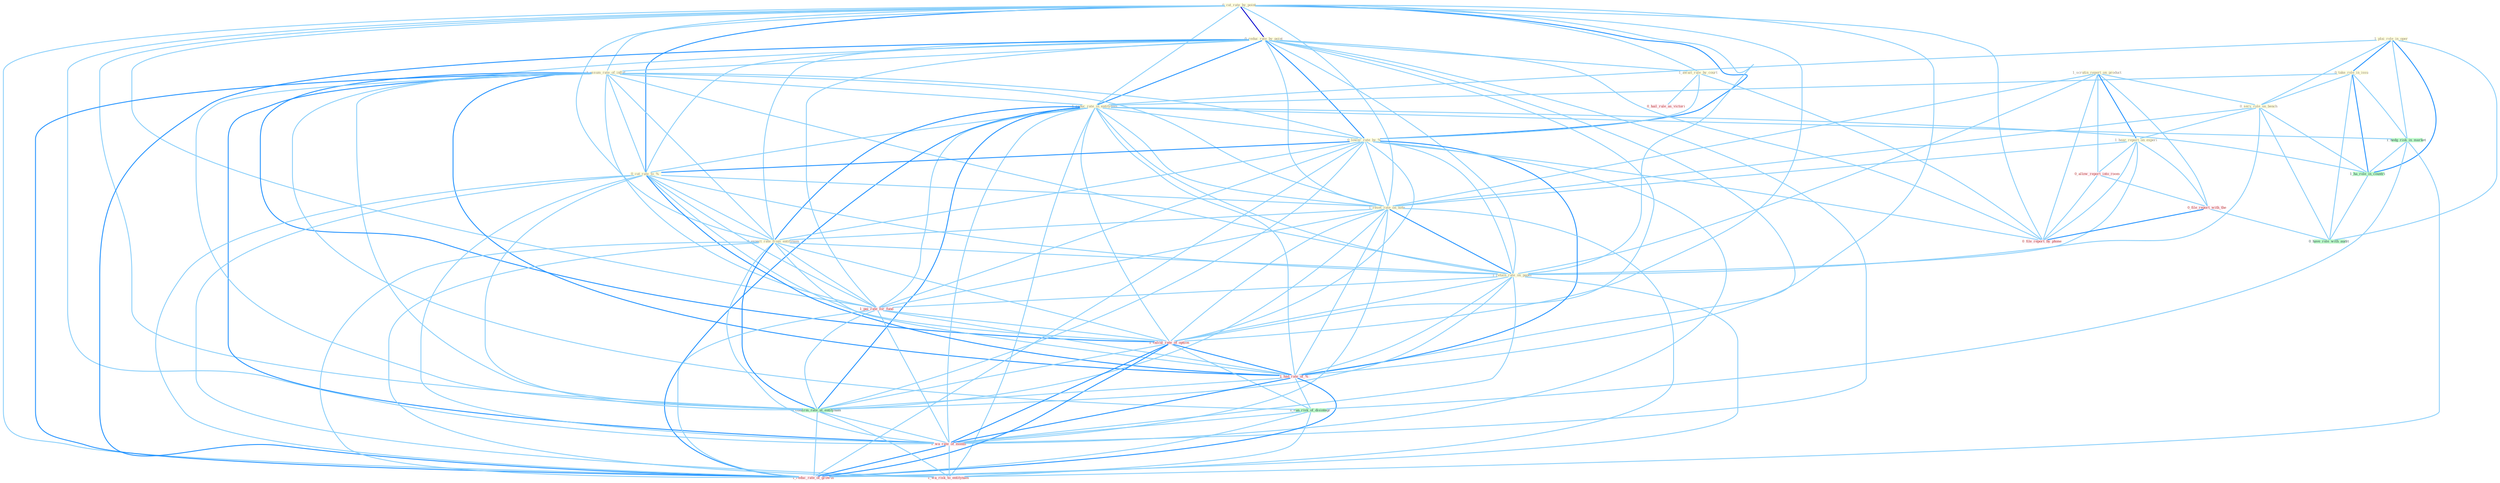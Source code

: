 Graph G{ 
    node
    [shape=polygon,style=filled,width=.5,height=.06,color="#BDFCC9",fixedsize=true,fontsize=4,
    fontcolor="#2f4f4f"];
    {node
    [color="#ffffe0", fontcolor="#8b7d6b"] "0_cut_rate_by_point " "0_reduc_rate_by_point " "1_plai_role_in_oper " "0_take_role_in_issu " "1_assum_rate_of_inflat " "1_scrutin_report_on_product " "0_serv_role_on_bench " "1_await_rule_by_court " "1_hear_report_on_experi " "1_reduc_rate_in_entitynam " "0_lower_rate_by_% " "0_cut_rate_to_% " "1_reset_rate_on_note " "0_expect_rate_from_entitynam " "1_retain_rate_on_paper "}
{node [color="#fff0f5", fontcolor="#b22222"] "1_pai_rate_for_fund " "0_allow_report_into_room " "0_file_report_with_the " "0_hail_rule_as_victori " "1_calcul_rate_of_option " "1_had_rate_of_% " "0_file_report_by_phone " "1_wa_rate_of_month " "1_wa_risk_to_entitynam " "1_reduc_rate_of_growth "}
edge [color="#B0E2FF"];

	"0_cut_rate_by_point " -- "0_reduc_rate_by_point " [w="3", color="#0000cd" , len=0.6];
	"0_cut_rate_by_point " -- "1_assum_rate_of_inflat " [w="1", color="#87cefa" ];
	"0_cut_rate_by_point " -- "1_await_rule_by_court " [w="1", color="#87cefa" ];
	"0_cut_rate_by_point " -- "1_reduc_rate_in_entitynam " [w="1", color="#87cefa" ];
	"0_cut_rate_by_point " -- "0_lower_rate_by_% " [w="2", color="#1e90ff" , len=0.8];
	"0_cut_rate_by_point " -- "0_cut_rate_to_% " [w="2", color="#1e90ff" , len=0.8];
	"0_cut_rate_by_point " -- "1_reset_rate_on_note " [w="1", color="#87cefa" ];
	"0_cut_rate_by_point " -- "0_expect_rate_from_entitynam " [w="1", color="#87cefa" ];
	"0_cut_rate_by_point " -- "1_retain_rate_on_paper " [w="1", color="#87cefa" ];
	"0_cut_rate_by_point " -- "1_pai_rate_for_fund " [w="1", color="#87cefa" ];
	"0_cut_rate_by_point " -- "1_calcul_rate_of_option " [w="1", color="#87cefa" ];
	"0_cut_rate_by_point " -- "1_had_rate_of_% " [w="1", color="#87cefa" ];
	"0_cut_rate_by_point " -- "0_confirm_rate_at_entitynam " [w="1", color="#87cefa" ];
	"0_cut_rate_by_point " -- "0_file_report_by_phone " [w="1", color="#87cefa" ];
	"0_cut_rate_by_point " -- "1_wa_rate_of_month " [w="1", color="#87cefa" ];
	"0_cut_rate_by_point " -- "1_reduc_rate_of_growth " [w="1", color="#87cefa" ];
	"0_reduc_rate_by_point " -- "1_assum_rate_of_inflat " [w="1", color="#87cefa" ];
	"0_reduc_rate_by_point " -- "1_await_rule_by_court " [w="1", color="#87cefa" ];
	"0_reduc_rate_by_point " -- "1_reduc_rate_in_entitynam " [w="2", color="#1e90ff" , len=0.8];
	"0_reduc_rate_by_point " -- "0_lower_rate_by_% " [w="2", color="#1e90ff" , len=0.8];
	"0_reduc_rate_by_point " -- "0_cut_rate_to_% " [w="1", color="#87cefa" ];
	"0_reduc_rate_by_point " -- "1_reset_rate_on_note " [w="1", color="#87cefa" ];
	"0_reduc_rate_by_point " -- "0_expect_rate_from_entitynam " [w="1", color="#87cefa" ];
	"0_reduc_rate_by_point " -- "1_retain_rate_on_paper " [w="1", color="#87cefa" ];
	"0_reduc_rate_by_point " -- "1_pai_rate_for_fund " [w="1", color="#87cefa" ];
	"0_reduc_rate_by_point " -- "1_calcul_rate_of_option " [w="1", color="#87cefa" ];
	"0_reduc_rate_by_point " -- "1_had_rate_of_% " [w="1", color="#87cefa" ];
	"0_reduc_rate_by_point " -- "0_confirm_rate_at_entitynam " [w="1", color="#87cefa" ];
	"0_reduc_rate_by_point " -- "0_file_report_by_phone " [w="1", color="#87cefa" ];
	"0_reduc_rate_by_point " -- "1_wa_rate_of_month " [w="1", color="#87cefa" ];
	"0_reduc_rate_by_point " -- "1_reduc_rate_of_growth " [w="2", color="#1e90ff" , len=0.8];
	"1_plai_role_in_oper " -- "0_take_role_in_issu " [w="2", color="#1e90ff" , len=0.8];
	"1_plai_role_in_oper " -- "0_serv_role_on_bench " [w="1", color="#87cefa" ];
	"1_plai_role_in_oper " -- "1_reduc_rate_in_entitynam " [w="1", color="#87cefa" ];
	"1_plai_role_in_oper " -- "1_hedg_risk_in_market " [w="1", color="#87cefa" ];
	"1_plai_role_in_oper " -- "1_ha_role_in_countri " [w="2", color="#1e90ff" , len=0.8];
	"1_plai_role_in_oper " -- "0_have_role_with_audit " [w="1", color="#87cefa" ];
	"0_take_role_in_issu " -- "0_serv_role_on_bench " [w="1", color="#87cefa" ];
	"0_take_role_in_issu " -- "1_reduc_rate_in_entitynam " [w="1", color="#87cefa" ];
	"0_take_role_in_issu " -- "1_hedg_risk_in_market " [w="1", color="#87cefa" ];
	"0_take_role_in_issu " -- "1_ha_role_in_countri " [w="2", color="#1e90ff" , len=0.8];
	"0_take_role_in_issu " -- "0_have_role_with_audit " [w="1", color="#87cefa" ];
	"1_assum_rate_of_inflat " -- "1_reduc_rate_in_entitynam " [w="1", color="#87cefa" ];
	"1_assum_rate_of_inflat " -- "0_lower_rate_by_% " [w="1", color="#87cefa" ];
	"1_assum_rate_of_inflat " -- "0_cut_rate_to_% " [w="1", color="#87cefa" ];
	"1_assum_rate_of_inflat " -- "1_reset_rate_on_note " [w="1", color="#87cefa" ];
	"1_assum_rate_of_inflat " -- "0_expect_rate_from_entitynam " [w="1", color="#87cefa" ];
	"1_assum_rate_of_inflat " -- "1_retain_rate_on_paper " [w="1", color="#87cefa" ];
	"1_assum_rate_of_inflat " -- "1_pai_rate_for_fund " [w="1", color="#87cefa" ];
	"1_assum_rate_of_inflat " -- "1_calcul_rate_of_option " [w="2", color="#1e90ff" , len=0.8];
	"1_assum_rate_of_inflat " -- "1_had_rate_of_% " [w="2", color="#1e90ff" , len=0.8];
	"1_assum_rate_of_inflat " -- "0_confirm_rate_at_entitynam " [w="1", color="#87cefa" ];
	"1_assum_rate_of_inflat " -- "1_run_risk_of_disintegr " [w="1", color="#87cefa" ];
	"1_assum_rate_of_inflat " -- "1_wa_rate_of_month " [w="2", color="#1e90ff" , len=0.8];
	"1_assum_rate_of_inflat " -- "1_reduc_rate_of_growth " [w="2", color="#1e90ff" , len=0.8];
	"1_scrutin_report_on_product " -- "0_serv_role_on_bench " [w="1", color="#87cefa" ];
	"1_scrutin_report_on_product " -- "1_hear_report_on_experi " [w="2", color="#1e90ff" , len=0.8];
	"1_scrutin_report_on_product " -- "1_reset_rate_on_note " [w="1", color="#87cefa" ];
	"1_scrutin_report_on_product " -- "1_retain_rate_on_paper " [w="1", color="#87cefa" ];
	"1_scrutin_report_on_product " -- "0_allow_report_into_room " [w="1", color="#87cefa" ];
	"1_scrutin_report_on_product " -- "0_file_report_with_the " [w="1", color="#87cefa" ];
	"1_scrutin_report_on_product " -- "0_file_report_by_phone " [w="1", color="#87cefa" ];
	"0_serv_role_on_bench " -- "1_hear_report_on_experi " [w="1", color="#87cefa" ];
	"0_serv_role_on_bench " -- "1_reset_rate_on_note " [w="1", color="#87cefa" ];
	"0_serv_role_on_bench " -- "1_retain_rate_on_paper " [w="1", color="#87cefa" ];
	"0_serv_role_on_bench " -- "1_ha_role_in_countri " [w="1", color="#87cefa" ];
	"0_serv_role_on_bench " -- "0_have_role_with_audit " [w="1", color="#87cefa" ];
	"1_await_rule_by_court " -- "0_lower_rate_by_% " [w="1", color="#87cefa" ];
	"1_await_rule_by_court " -- "0_hail_rule_as_victori " [w="1", color="#87cefa" ];
	"1_await_rule_by_court " -- "0_file_report_by_phone " [w="1", color="#87cefa" ];
	"1_hear_report_on_experi " -- "1_reset_rate_on_note " [w="1", color="#87cefa" ];
	"1_hear_report_on_experi " -- "1_retain_rate_on_paper " [w="1", color="#87cefa" ];
	"1_hear_report_on_experi " -- "0_allow_report_into_room " [w="1", color="#87cefa" ];
	"1_hear_report_on_experi " -- "0_file_report_with_the " [w="1", color="#87cefa" ];
	"1_hear_report_on_experi " -- "0_file_report_by_phone " [w="1", color="#87cefa" ];
	"1_reduc_rate_in_entitynam " -- "0_lower_rate_by_% " [w="1", color="#87cefa" ];
	"1_reduc_rate_in_entitynam " -- "0_cut_rate_to_% " [w="1", color="#87cefa" ];
	"1_reduc_rate_in_entitynam " -- "1_reset_rate_on_note " [w="1", color="#87cefa" ];
	"1_reduc_rate_in_entitynam " -- "0_expect_rate_from_entitynam " [w="2", color="#1e90ff" , len=0.8];
	"1_reduc_rate_in_entitynam " -- "1_retain_rate_on_paper " [w="1", color="#87cefa" ];
	"1_reduc_rate_in_entitynam " -- "1_pai_rate_for_fund " [w="1", color="#87cefa" ];
	"1_reduc_rate_in_entitynam " -- "1_hedg_risk_in_market " [w="1", color="#87cefa" ];
	"1_reduc_rate_in_entitynam " -- "1_ha_role_in_countri " [w="1", color="#87cefa" ];
	"1_reduc_rate_in_entitynam " -- "1_calcul_rate_of_option " [w="1", color="#87cefa" ];
	"1_reduc_rate_in_entitynam " -- "1_had_rate_of_% " [w="1", color="#87cefa" ];
	"1_reduc_rate_in_entitynam " -- "0_confirm_rate_at_entitynam " [w="2", color="#1e90ff" , len=0.8];
	"1_reduc_rate_in_entitynam " -- "1_wa_rate_of_month " [w="1", color="#87cefa" ];
	"1_reduc_rate_in_entitynam " -- "1_wa_risk_to_entitynam " [w="1", color="#87cefa" ];
	"1_reduc_rate_in_entitynam " -- "1_reduc_rate_of_growth " [w="2", color="#1e90ff" , len=0.8];
	"0_lower_rate_by_% " -- "0_cut_rate_to_% " [w="2", color="#1e90ff" , len=0.8];
	"0_lower_rate_by_% " -- "1_reset_rate_on_note " [w="1", color="#87cefa" ];
	"0_lower_rate_by_% " -- "0_expect_rate_from_entitynam " [w="1", color="#87cefa" ];
	"0_lower_rate_by_% " -- "1_retain_rate_on_paper " [w="1", color="#87cefa" ];
	"0_lower_rate_by_% " -- "1_pai_rate_for_fund " [w="1", color="#87cefa" ];
	"0_lower_rate_by_% " -- "1_calcul_rate_of_option " [w="1", color="#87cefa" ];
	"0_lower_rate_by_% " -- "1_had_rate_of_% " [w="2", color="#1e90ff" , len=0.8];
	"0_lower_rate_by_% " -- "0_confirm_rate_at_entitynam " [w="1", color="#87cefa" ];
	"0_lower_rate_by_% " -- "0_file_report_by_phone " [w="1", color="#87cefa" ];
	"0_lower_rate_by_% " -- "1_wa_rate_of_month " [w="1", color="#87cefa" ];
	"0_lower_rate_by_% " -- "1_reduc_rate_of_growth " [w="1", color="#87cefa" ];
	"0_cut_rate_to_% " -- "1_reset_rate_on_note " [w="1", color="#87cefa" ];
	"0_cut_rate_to_% " -- "0_expect_rate_from_entitynam " [w="1", color="#87cefa" ];
	"0_cut_rate_to_% " -- "1_retain_rate_on_paper " [w="1", color="#87cefa" ];
	"0_cut_rate_to_% " -- "1_pai_rate_for_fund " [w="1", color="#87cefa" ];
	"0_cut_rate_to_% " -- "1_calcul_rate_of_option " [w="1", color="#87cefa" ];
	"0_cut_rate_to_% " -- "1_had_rate_of_% " [w="2", color="#1e90ff" , len=0.8];
	"0_cut_rate_to_% " -- "0_confirm_rate_at_entitynam " [w="1", color="#87cefa" ];
	"0_cut_rate_to_% " -- "1_wa_rate_of_month " [w="1", color="#87cefa" ];
	"0_cut_rate_to_% " -- "1_wa_risk_to_entitynam " [w="1", color="#87cefa" ];
	"0_cut_rate_to_% " -- "1_reduc_rate_of_growth " [w="1", color="#87cefa" ];
	"1_reset_rate_on_note " -- "0_expect_rate_from_entitynam " [w="1", color="#87cefa" ];
	"1_reset_rate_on_note " -- "1_retain_rate_on_paper " [w="2", color="#1e90ff" , len=0.8];
	"1_reset_rate_on_note " -- "1_pai_rate_for_fund " [w="1", color="#87cefa" ];
	"1_reset_rate_on_note " -- "1_calcul_rate_of_option " [w="1", color="#87cefa" ];
	"1_reset_rate_on_note " -- "1_had_rate_of_% " [w="1", color="#87cefa" ];
	"1_reset_rate_on_note " -- "0_confirm_rate_at_entitynam " [w="1", color="#87cefa" ];
	"1_reset_rate_on_note " -- "1_wa_rate_of_month " [w="1", color="#87cefa" ];
	"1_reset_rate_on_note " -- "1_reduc_rate_of_growth " [w="1", color="#87cefa" ];
	"0_expect_rate_from_entitynam " -- "1_retain_rate_on_paper " [w="1", color="#87cefa" ];
	"0_expect_rate_from_entitynam " -- "1_pai_rate_for_fund " [w="1", color="#87cefa" ];
	"0_expect_rate_from_entitynam " -- "1_calcul_rate_of_option " [w="1", color="#87cefa" ];
	"0_expect_rate_from_entitynam " -- "1_had_rate_of_% " [w="1", color="#87cefa" ];
	"0_expect_rate_from_entitynam " -- "0_confirm_rate_at_entitynam " [w="2", color="#1e90ff" , len=0.8];
	"0_expect_rate_from_entitynam " -- "1_wa_rate_of_month " [w="1", color="#87cefa" ];
	"0_expect_rate_from_entitynam " -- "1_wa_risk_to_entitynam " [w="1", color="#87cefa" ];
	"0_expect_rate_from_entitynam " -- "1_reduc_rate_of_growth " [w="1", color="#87cefa" ];
	"1_retain_rate_on_paper " -- "1_pai_rate_for_fund " [w="1", color="#87cefa" ];
	"1_retain_rate_on_paper " -- "1_calcul_rate_of_option " [w="1", color="#87cefa" ];
	"1_retain_rate_on_paper " -- "1_had_rate_of_% " [w="1", color="#87cefa" ];
	"1_retain_rate_on_paper " -- "0_confirm_rate_at_entitynam " [w="1", color="#87cefa" ];
	"1_retain_rate_on_paper " -- "1_wa_rate_of_month " [w="1", color="#87cefa" ];
	"1_retain_rate_on_paper " -- "1_reduc_rate_of_growth " [w="1", color="#87cefa" ];
	"1_pai_rate_for_fund " -- "1_calcul_rate_of_option " [w="1", color="#87cefa" ];
	"1_pai_rate_for_fund " -- "1_had_rate_of_% " [w="1", color="#87cefa" ];
	"1_pai_rate_for_fund " -- "0_confirm_rate_at_entitynam " [w="1", color="#87cefa" ];
	"1_pai_rate_for_fund " -- "1_wa_rate_of_month " [w="1", color="#87cefa" ];
	"1_pai_rate_for_fund " -- "1_reduc_rate_of_growth " [w="1", color="#87cefa" ];
	"0_allow_report_into_room " -- "0_file_report_with_the " [w="1", color="#87cefa" ];
	"0_allow_report_into_room " -- "0_file_report_by_phone " [w="1", color="#87cefa" ];
	"1_hedg_risk_in_market " -- "1_ha_role_in_countri " [w="1", color="#87cefa" ];
	"1_hedg_risk_in_market " -- "1_run_risk_of_disintegr " [w="1", color="#87cefa" ];
	"1_hedg_risk_in_market " -- "1_wa_risk_to_entitynam " [w="1", color="#87cefa" ];
	"1_ha_role_in_countri " -- "0_have_role_with_audit " [w="1", color="#87cefa" ];
	"0_file_report_with_the " -- "0_file_report_by_phone " [w="2", color="#1e90ff" , len=0.8];
	"0_file_report_with_the " -- "0_have_role_with_audit " [w="1", color="#87cefa" ];
	"1_calcul_rate_of_option " -- "1_had_rate_of_% " [w="2", color="#1e90ff" , len=0.8];
	"1_calcul_rate_of_option " -- "0_confirm_rate_at_entitynam " [w="1", color="#87cefa" ];
	"1_calcul_rate_of_option " -- "1_run_risk_of_disintegr " [w="1", color="#87cefa" ];
	"1_calcul_rate_of_option " -- "1_wa_rate_of_month " [w="2", color="#1e90ff" , len=0.8];
	"1_calcul_rate_of_option " -- "1_reduc_rate_of_growth " [w="2", color="#1e90ff" , len=0.8];
	"1_had_rate_of_% " -- "0_confirm_rate_at_entitynam " [w="1", color="#87cefa" ];
	"1_had_rate_of_% " -- "1_run_risk_of_disintegr " [w="1", color="#87cefa" ];
	"1_had_rate_of_% " -- "1_wa_rate_of_month " [w="2", color="#1e90ff" , len=0.8];
	"1_had_rate_of_% " -- "1_reduc_rate_of_growth " [w="2", color="#1e90ff" , len=0.8];
	"0_confirm_rate_at_entitynam " -- "1_wa_rate_of_month " [w="1", color="#87cefa" ];
	"0_confirm_rate_at_entitynam " -- "1_wa_risk_to_entitynam " [w="1", color="#87cefa" ];
	"0_confirm_rate_at_entitynam " -- "1_reduc_rate_of_growth " [w="1", color="#87cefa" ];
	"1_run_risk_of_disintegr " -- "1_wa_rate_of_month " [w="1", color="#87cefa" ];
	"1_run_risk_of_disintegr " -- "1_wa_risk_to_entitynam " [w="1", color="#87cefa" ];
	"1_run_risk_of_disintegr " -- "1_reduc_rate_of_growth " [w="1", color="#87cefa" ];
	"1_wa_rate_of_month " -- "1_wa_risk_to_entitynam " [w="1", color="#87cefa" ];
	"1_wa_rate_of_month " -- "1_reduc_rate_of_growth " [w="2", color="#1e90ff" , len=0.8];
}